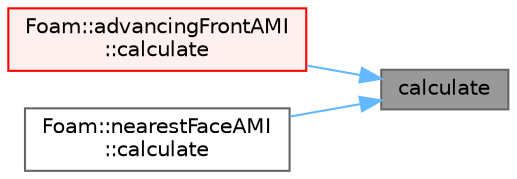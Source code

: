 digraph "calculate"
{
 // LATEX_PDF_SIZE
  bgcolor="transparent";
  edge [fontname=Helvetica,fontsize=10,labelfontname=Helvetica,labelfontsize=10];
  node [fontname=Helvetica,fontsize=10,shape=box,height=0.2,width=0.4];
  rankdir="RL";
  Node1 [id="Node000001",label="calculate",height=0.2,width=0.4,color="gray40", fillcolor="grey60", style="filled", fontcolor="black",tooltip=" "];
  Node1 -> Node2 [id="edge1_Node000001_Node000002",dir="back",color="steelblue1",style="solid",tooltip=" "];
  Node2 [id="Node000002",label="Foam::advancingFrontAMI\l::calculate",height=0.2,width=0.4,color="red", fillcolor="#FFF0F0", style="filled",URL="$classFoam_1_1advancingFrontAMI.html#a47f1f90022c335867dcd6c14f5bffb38",tooltip=" "];
  Node1 -> Node5 [id="edge2_Node000001_Node000005",dir="back",color="steelblue1",style="solid",tooltip=" "];
  Node5 [id="Node000005",label="Foam::nearestFaceAMI\l::calculate",height=0.2,width=0.4,color="grey40", fillcolor="white", style="filled",URL="$classFoam_1_1nearestFaceAMI.html#a47f1f90022c335867dcd6c14f5bffb38",tooltip=" "];
}
